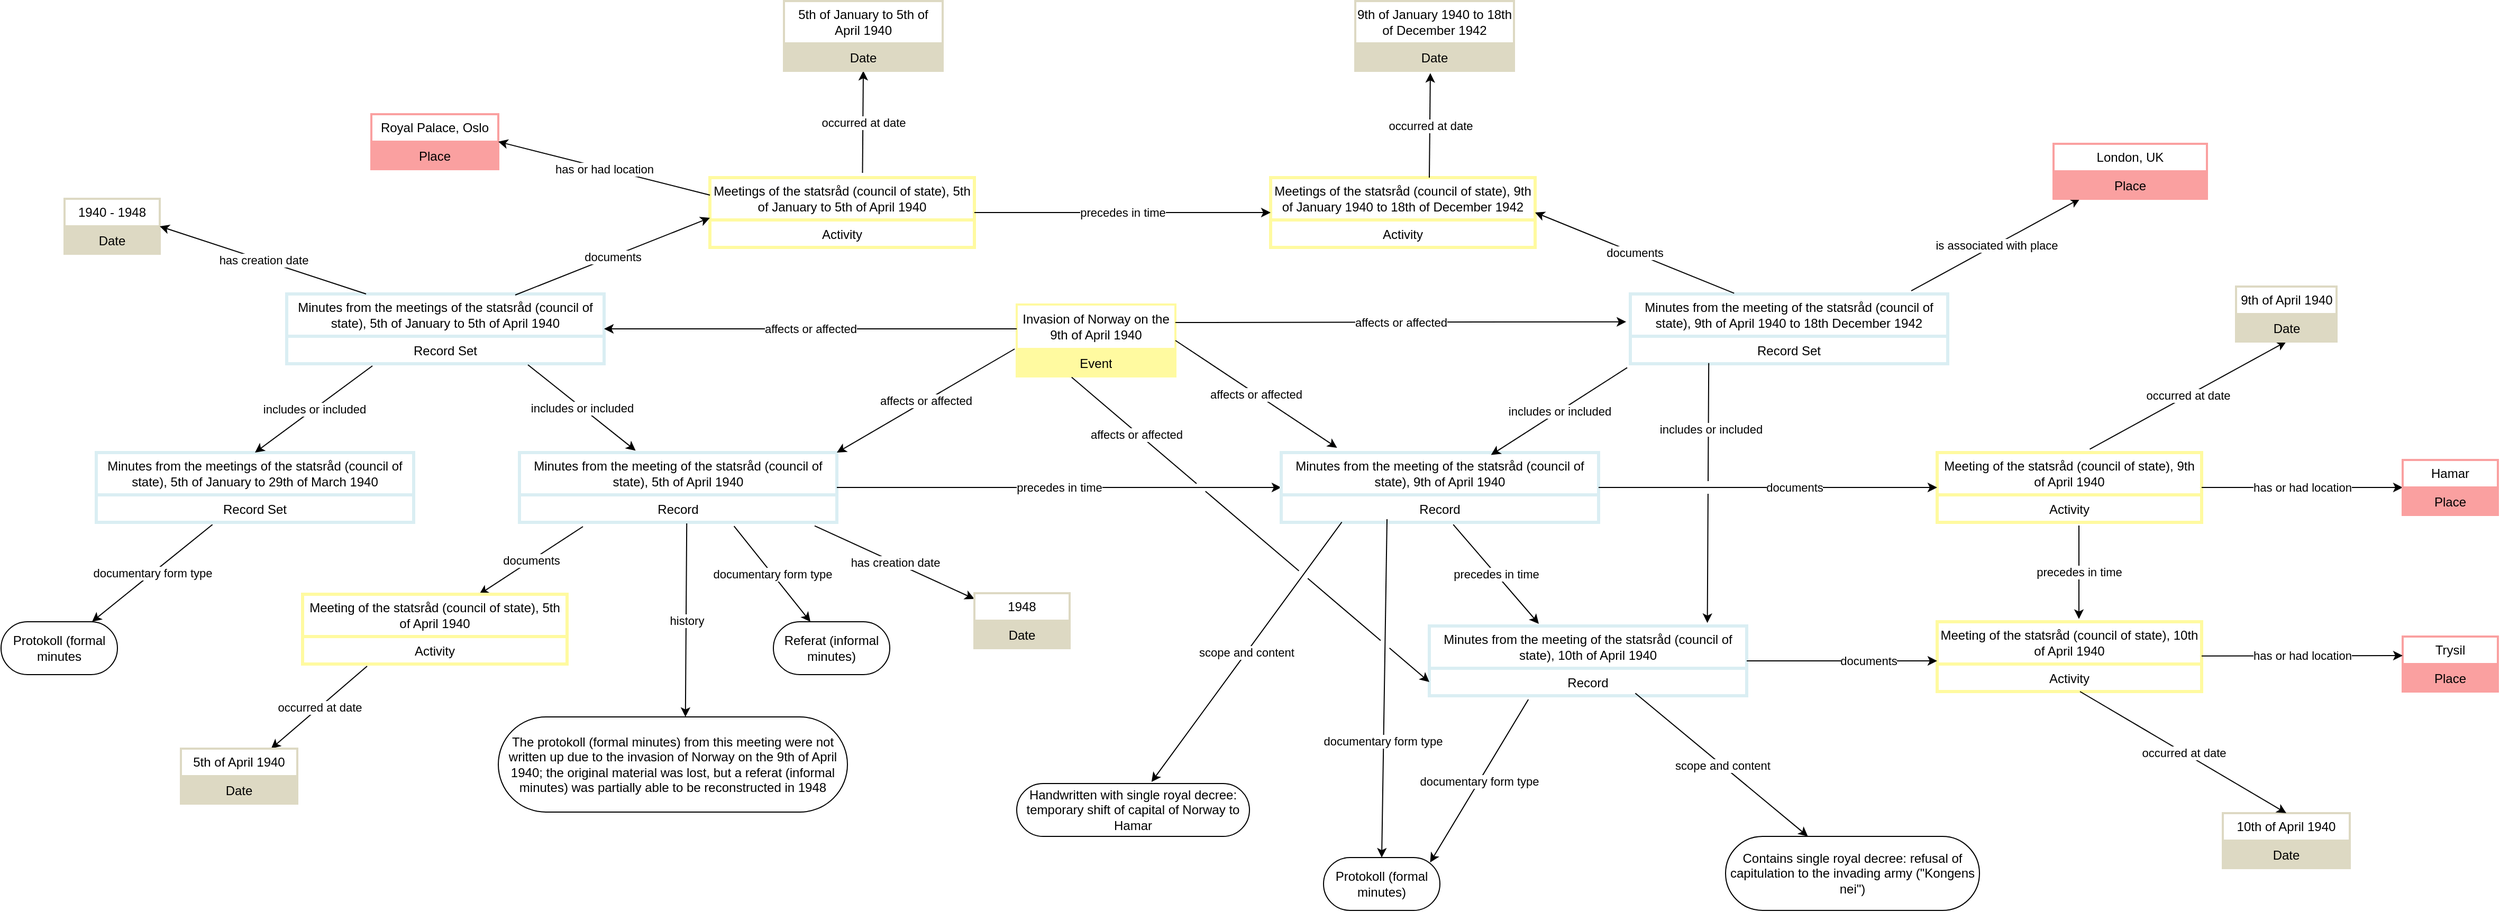 <mxfile version="28.2.1">
  <diagram name="Page-1" id="HgHFVY9R_KAYbedn_kdG">
    <mxGraphModel dx="1450" dy="943" grid="1" gridSize="10" guides="1" tooltips="1" connect="1" arrows="1" fold="1" page="1" pageScale="1" pageWidth="4681" pageHeight="3300" math="0" shadow="0">
      <root>
        <mxCell id="0" />
        <mxCell id="1" parent="0" />
        <mxCell id="ioNMe-Dj2N602QLqS_ev-1" value="Minutes from the meetings of the statsråd (council of state), 5th of January to 5th of April 1940" style="swimlane;fontStyle=0;childLayout=stackLayout;horizontal=1;startSize=40;strokeColor=#DAEEF3;fillColor=none;strokeWidth=3;horizontalStack=0;resizeParent=1;resizeParentMax=0;resizeLast=0;collapsible=1;marginBottom=0;whiteSpace=wrap;html=1;" vertex="1" parent="1">
          <mxGeometry x="360" y="407" width="300" height="66" as="geometry" />
        </mxCell>
        <mxCell id="ioNMe-Dj2N602QLqS_ev-2" value="Record Set" style="text;strokeColor=#DAEEF3;strokeWidth=3;fillColor=none;align=center;verticalAlign=top;spacingLeft=4;spacingRight=4;overflow=hidden;rotatable=0;points=[[0,0.5],[1,0.5]];portConstraint=eastwest;whiteSpace=wrap;html=1;" vertex="1" parent="ioNMe-Dj2N602QLqS_ev-1">
          <mxGeometry y="40" width="300" height="26" as="geometry" />
        </mxCell>
        <mxCell id="ioNMe-Dj2N602QLqS_ev-3" value="Royal Palace, Oslo" style="swimlane;fontStyle=0;childLayout=stackLayout;horizontal=1;startSize=26;strokeColor=#FAA0A0;strokeWidth=2;fillColor=none;horizontalStack=0;resizeParent=1;resizeParentMax=0;resizeLast=0;collapsible=1;marginBottom=0;whiteSpace=wrap;html=1;" vertex="1" parent="1">
          <mxGeometry x="440" y="237" width="120" height="52" as="geometry" />
        </mxCell>
        <mxCell id="ioNMe-Dj2N602QLqS_ev-4" value="Place" style="text;strokeColor=#FAA0A0;strokeWidth=2;fillColor=#FAA0A0;align=center;verticalAlign=top;spacingLeft=4;spacingRight=4;overflow=hidden;rotatable=0;points=[[0,0.5],[1,0.5]];portConstraint=eastwest;whiteSpace=wrap;html=1;" vertex="1" parent="ioNMe-Dj2N602QLqS_ev-3">
          <mxGeometry y="26" width="120" height="26" as="geometry" />
        </mxCell>
        <mxCell id="ioNMe-Dj2N602QLqS_ev-5" value="Meetings of the statsråd (council of state), 5th of January to 5th of April 1940" style="swimlane;fontStyle=0;childLayout=stackLayout;horizontal=1;startSize=40;strokeColor=#FFFAA0;strokeWidth=3;fillColor=none;horizontalStack=0;resizeParent=1;resizeParentMax=0;resizeLast=0;collapsible=1;marginBottom=0;whiteSpace=wrap;html=1;" vertex="1" parent="1">
          <mxGeometry x="760" y="297" width="250" height="66" as="geometry" />
        </mxCell>
        <mxCell id="ioNMe-Dj2N602QLqS_ev-6" value="Activity" style="text;strokeColor=#FFFAA0;strokeWidth=3;fillColor=none;align=center;verticalAlign=top;spacingLeft=4;spacingRight=4;overflow=hidden;rotatable=0;points=[[0,0.5],[1,0.5]];portConstraint=eastwest;whiteSpace=wrap;html=1;" vertex="1" parent="ioNMe-Dj2N602QLqS_ev-5">
          <mxGeometry y="40" width="250" height="26" as="geometry" />
        </mxCell>
        <mxCell id="ioNMe-Dj2N602QLqS_ev-7" value="" style="endArrow=classic;html=1;rounded=0;exitX=0.72;exitY=0.015;exitDx=0;exitDy=0;exitPerimeter=0;entryX=0;entryY=-0.077;entryDx=0;entryDy=0;entryPerimeter=0;" edge="1" parent="1" source="ioNMe-Dj2N602QLqS_ev-1" target="ioNMe-Dj2N602QLqS_ev-6">
          <mxGeometry relative="1" as="geometry">
            <mxPoint x="530" y="357" as="sourcePoint" />
            <mxPoint x="670" y="357" as="targetPoint" />
          </mxGeometry>
        </mxCell>
        <mxCell id="ioNMe-Dj2N602QLqS_ev-8" value="documents" style="edgeLabel;resizable=0;html=1;;align=center;verticalAlign=middle;" connectable="0" vertex="1" parent="ioNMe-Dj2N602QLqS_ev-7">
          <mxGeometry relative="1" as="geometry" />
        </mxCell>
        <mxCell id="ioNMe-Dj2N602QLqS_ev-9" value="" style="endArrow=classic;html=1;rounded=0;entryX=1;entryY=0.5;entryDx=0;entryDy=0;exitX=0;exitY=0.25;exitDx=0;exitDy=0;" edge="1" parent="1" source="ioNMe-Dj2N602QLqS_ev-5" target="ioNMe-Dj2N602QLqS_ev-3">
          <mxGeometry relative="1" as="geometry">
            <mxPoint x="510" y="357" as="sourcePoint" />
            <mxPoint x="690" y="357" as="targetPoint" />
          </mxGeometry>
        </mxCell>
        <mxCell id="ioNMe-Dj2N602QLqS_ev-10" value="has or had location" style="edgeLabel;resizable=0;html=1;;align=center;verticalAlign=middle;" connectable="0" vertex="1" parent="ioNMe-Dj2N602QLqS_ev-9">
          <mxGeometry relative="1" as="geometry" />
        </mxCell>
        <mxCell id="ioNMe-Dj2N602QLqS_ev-11" value="" style="endArrow=classic;html=1;rounded=0;exitX=0.577;exitY=-0.069;exitDx=0;exitDy=0;exitPerimeter=0;entryX=0.5;entryY=1;entryDx=0;entryDy=0;" edge="1" parent="1" source="ioNMe-Dj2N602QLqS_ev-5" target="ioNMe-Dj2N602QLqS_ev-13">
          <mxGeometry relative="1" as="geometry">
            <mxPoint x="880" y="266.01" as="sourcePoint" />
            <mxPoint x="973" y="180" as="targetPoint" />
          </mxGeometry>
        </mxCell>
        <mxCell id="ioNMe-Dj2N602QLqS_ev-12" value="occurred at date" style="edgeLabel;resizable=0;html=1;;align=center;verticalAlign=middle;" connectable="0" vertex="1" parent="ioNMe-Dj2N602QLqS_ev-11">
          <mxGeometry relative="1" as="geometry" />
        </mxCell>
        <mxCell id="ioNMe-Dj2N602QLqS_ev-13" value="5th of January to 5th of April 1940" style="swimlane;fontStyle=0;childLayout=stackLayout;horizontal=1;startSize=40;strokeColor=#DDD9C3;strokeWidth=2;fillColor=none;horizontalStack=0;resizeParent=1;resizeParentMax=0;resizeLast=0;collapsible=1;marginBottom=0;whiteSpace=wrap;html=1;" vertex="1" parent="1">
          <mxGeometry x="830" y="130" width="150" height="66" as="geometry" />
        </mxCell>
        <mxCell id="ioNMe-Dj2N602QLqS_ev-14" value="Date" style="text;strokeColor=#DDD9C3;strokeWidth=2;fillColor=#DDD9C3;align=center;verticalAlign=top;spacingLeft=4;spacingRight=4;overflow=hidden;rotatable=0;points=[[0,0.5],[1,0.5]];portConstraint=eastwest;whiteSpace=wrap;html=1;" vertex="1" parent="ioNMe-Dj2N602QLqS_ev-13">
          <mxGeometry y="40" width="150" height="26" as="geometry" />
        </mxCell>
        <mxCell id="ioNMe-Dj2N602QLqS_ev-15" value="" style="endArrow=classic;html=1;rounded=0;exitX=0.366;exitY=1.082;exitDx=0;exitDy=0;exitPerimeter=0;" edge="1" parent="1" source="ioNMe-Dj2N602QLqS_ev-18" target="ioNMe-Dj2N602QLqS_ev-21">
          <mxGeometry relative="1" as="geometry">
            <mxPoint x="324.1" y="647.002" as="sourcePoint" />
            <mxPoint x="324" y="717" as="targetPoint" />
          </mxGeometry>
        </mxCell>
        <mxCell id="ioNMe-Dj2N602QLqS_ev-16" value="documentary form type" style="edgeLabel;resizable=0;html=1;;align=center;verticalAlign=middle;" connectable="0" vertex="1" parent="ioNMe-Dj2N602QLqS_ev-15">
          <mxGeometry relative="1" as="geometry" />
        </mxCell>
        <mxCell id="ioNMe-Dj2N602QLqS_ev-17" value="Minutes from the meetings of the statsråd (council of state), 5th of January to 29th of March 1940" style="swimlane;fontStyle=0;childLayout=stackLayout;horizontal=1;startSize=40;strokeColor=#DAEEF3;fillColor=none;strokeWidth=3;horizontalStack=0;resizeParent=1;resizeParentMax=0;resizeLast=0;collapsible=1;marginBottom=0;whiteSpace=wrap;html=1;" vertex="1" parent="1">
          <mxGeometry x="180" y="557" width="300" height="66" as="geometry" />
        </mxCell>
        <mxCell id="ioNMe-Dj2N602QLqS_ev-18" value="Record Set" style="text;strokeColor=#DAEEF3;strokeWidth=3;fillColor=none;align=center;verticalAlign=top;spacingLeft=4;spacingRight=4;overflow=hidden;rotatable=0;points=[[0,0.5],[1,0.5]];portConstraint=eastwest;whiteSpace=wrap;html=1;" vertex="1" parent="ioNMe-Dj2N602QLqS_ev-17">
          <mxGeometry y="40" width="300" height="26" as="geometry" />
        </mxCell>
        <mxCell id="ioNMe-Dj2N602QLqS_ev-19" value="" style="endArrow=classic;html=1;rounded=0;entryX=0.5;entryY=0;entryDx=0;entryDy=0;exitX=0.27;exitY=1.077;exitDx=0;exitDy=0;exitPerimeter=0;" edge="1" parent="1" source="ioNMe-Dj2N602QLqS_ev-2" target="ioNMe-Dj2N602QLqS_ev-17">
          <mxGeometry relative="1" as="geometry">
            <mxPoint x="560" y="550" as="sourcePoint" />
            <mxPoint x="744" y="477" as="targetPoint" />
          </mxGeometry>
        </mxCell>
        <mxCell id="ioNMe-Dj2N602QLqS_ev-20" value="includes or included" style="edgeLabel;resizable=0;html=1;;align=center;verticalAlign=middle;" connectable="0" vertex="1" parent="ioNMe-Dj2N602QLqS_ev-19">
          <mxGeometry relative="1" as="geometry" />
        </mxCell>
        <mxCell id="ioNMe-Dj2N602QLqS_ev-21" value="Protokoll (formal minutes" style="html=1;whiteSpace=wrap;rounded=1;arcSize=50;" vertex="1" parent="1">
          <mxGeometry x="90" y="717" width="110" height="50" as="geometry" />
        </mxCell>
        <mxCell id="ioNMe-Dj2N602QLqS_ev-22" value="" style="endArrow=classic;html=1;rounded=0;entryX=0.366;entryY=-0.028;entryDx=0;entryDy=0;exitX=0.76;exitY=1.038;exitDx=0;exitDy=0;exitPerimeter=0;entryPerimeter=0;" edge="1" parent="1" source="ioNMe-Dj2N602QLqS_ev-2" target="ioNMe-Dj2N602QLqS_ev-26">
          <mxGeometry relative="1" as="geometry">
            <mxPoint x="590" y="477" as="sourcePoint" />
            <mxPoint x="705" y="557" as="targetPoint" />
          </mxGeometry>
        </mxCell>
        <mxCell id="ioNMe-Dj2N602QLqS_ev-23" value="includes or included" style="edgeLabel;resizable=0;html=1;;align=center;verticalAlign=middle;" connectable="0" vertex="1" parent="ioNMe-Dj2N602QLqS_ev-22">
          <mxGeometry relative="1" as="geometry" />
        </mxCell>
        <mxCell id="ioNMe-Dj2N602QLqS_ev-26" value="Minutes from the meeting of the statsråd (council of state), 5th of April 1940" style="swimlane;fontStyle=0;childLayout=stackLayout;horizontal=1;startSize=40;strokeColor=#DAEEF3;fillColor=none;strokeWidth=3;horizontalStack=0;resizeParent=1;resizeParentMax=0;resizeLast=0;collapsible=1;marginBottom=0;whiteSpace=wrap;html=1;" vertex="1" parent="1">
          <mxGeometry x="580" y="557" width="300" height="66" as="geometry" />
        </mxCell>
        <mxCell id="ioNMe-Dj2N602QLqS_ev-27" value="Record" style="text;strokeColor=#DAEEF3;strokeWidth=3;fillColor=none;align=center;verticalAlign=top;spacingLeft=4;spacingRight=4;overflow=hidden;rotatable=0;points=[[0,0.5],[1,0.5]];portConstraint=eastwest;whiteSpace=wrap;html=1;" vertex="1" parent="ioNMe-Dj2N602QLqS_ev-26">
          <mxGeometry y="40" width="300" height="26" as="geometry" />
        </mxCell>
        <mxCell id="ioNMe-Dj2N602QLqS_ev-28" value="" style="endArrow=classic;html=1;rounded=0;exitX=0.676;exitY=1.137;exitDx=0;exitDy=0;exitPerimeter=0;" edge="1" parent="1" source="ioNMe-Dj2N602QLqS_ev-27" target="ioNMe-Dj2N602QLqS_ev-30">
          <mxGeometry relative="1" as="geometry">
            <mxPoint x="740" y="623" as="sourcePoint" />
            <mxPoint x="740" y="689" as="targetPoint" />
          </mxGeometry>
        </mxCell>
        <mxCell id="ioNMe-Dj2N602QLqS_ev-29" value="documentary form type" style="edgeLabel;resizable=0;html=1;;align=center;verticalAlign=middle;" connectable="0" vertex="1" parent="ioNMe-Dj2N602QLqS_ev-28">
          <mxGeometry relative="1" as="geometry" />
        </mxCell>
        <mxCell id="ioNMe-Dj2N602QLqS_ev-30" value="Referat (informal minutes)" style="html=1;whiteSpace=wrap;rounded=1;arcSize=50;" vertex="1" parent="1">
          <mxGeometry x="820" y="717" width="110" height="50" as="geometry" />
        </mxCell>
        <mxCell id="ioNMe-Dj2N602QLqS_ev-31" value="Invasion of Norway on the 9th of April 1940" style="swimlane;fontStyle=0;childLayout=stackLayout;horizontal=1;startSize=42;strokeColor=#FFFAA0;strokeWidth=2;fillColor=none;horizontalStack=0;resizeParent=1;resizeParentMax=0;resizeLast=0;collapsible=1;marginBottom=0;whiteSpace=wrap;html=1;" vertex="1" parent="1">
          <mxGeometry x="1050" y="417" width="150" height="68" as="geometry" />
        </mxCell>
        <mxCell id="ioNMe-Dj2N602QLqS_ev-32" value="Event" style="text;strokeColor=#FFFAA0;strokeWidth=2;fillColor=#FFFAA0;align=center;verticalAlign=top;spacingLeft=4;spacingRight=4;overflow=hidden;rotatable=0;points=[[0,0.5],[1,0.5]];portConstraint=eastwest;whiteSpace=wrap;html=1;" vertex="1" parent="ioNMe-Dj2N602QLqS_ev-31">
          <mxGeometry y="42" width="150" height="26" as="geometry" />
        </mxCell>
        <mxCell id="ioNMe-Dj2N602QLqS_ev-33" value="" style="endArrow=classic;html=1;rounded=0;entryX=1;entryY=0;entryDx=0;entryDy=0;exitX=-0.013;exitY=0;exitDx=0;exitDy=0;exitPerimeter=0;" edge="1" parent="1" source="ioNMe-Dj2N602QLqS_ev-32" target="ioNMe-Dj2N602QLqS_ev-26">
          <mxGeometry relative="1" as="geometry">
            <mxPoint x="810" y="457" as="sourcePoint" />
            <mxPoint x="936" y="544" as="targetPoint" />
          </mxGeometry>
        </mxCell>
        <mxCell id="ioNMe-Dj2N602QLqS_ev-34" value="affects or affected" style="edgeLabel;resizable=0;html=1;;align=center;verticalAlign=middle;" connectable="0" vertex="1" parent="ioNMe-Dj2N602QLqS_ev-33">
          <mxGeometry relative="1" as="geometry" />
        </mxCell>
        <mxCell id="ioNMe-Dj2N602QLqS_ev-35" value="" style="endArrow=classic;html=1;rounded=0;entryX=1;entryY=0.5;entryDx=0;entryDy=0;exitX=0;exitY=0.338;exitDx=0;exitDy=0;exitPerimeter=0;" edge="1" parent="1" source="ioNMe-Dj2N602QLqS_ev-31" target="ioNMe-Dj2N602QLqS_ev-1">
          <mxGeometry relative="1" as="geometry">
            <mxPoint x="1058" y="457" as="sourcePoint" />
            <mxPoint x="860" y="515" as="targetPoint" />
          </mxGeometry>
        </mxCell>
        <mxCell id="ioNMe-Dj2N602QLqS_ev-36" value="affects or affected" style="edgeLabel;resizable=0;html=1;;align=center;verticalAlign=middle;" connectable="0" vertex="1" parent="ioNMe-Dj2N602QLqS_ev-35">
          <mxGeometry relative="1" as="geometry" />
        </mxCell>
        <mxCell id="ioNMe-Dj2N602QLqS_ev-37" value="1940 - 1948" style="swimlane;fontStyle=0;childLayout=stackLayout;horizontal=1;startSize=26;strokeColor=#DDD9C3;strokeWidth=2;fillColor=none;horizontalStack=0;resizeParent=1;resizeParentMax=0;resizeLast=0;collapsible=1;marginBottom=0;whiteSpace=wrap;html=1;" vertex="1" parent="1">
          <mxGeometry x="150" y="317" width="90" height="52" as="geometry" />
        </mxCell>
        <mxCell id="ioNMe-Dj2N602QLqS_ev-38" value="Date" style="text;strokeColor=#DDD9C3;strokeWidth=2;fillColor=#DDD9C3;align=center;verticalAlign=top;spacingLeft=4;spacingRight=4;overflow=hidden;rotatable=0;points=[[0,0.5],[1,0.5]];portConstraint=eastwest;whiteSpace=wrap;html=1;" vertex="1" parent="ioNMe-Dj2N602QLqS_ev-37">
          <mxGeometry y="26" width="90" height="26" as="geometry" />
        </mxCell>
        <mxCell id="ioNMe-Dj2N602QLqS_ev-39" value="" style="endArrow=classic;html=1;rounded=0;entryX=1;entryY=0.5;entryDx=0;entryDy=0;exitX=0.25;exitY=0;exitDx=0;exitDy=0;" edge="1" parent="1" source="ioNMe-Dj2N602QLqS_ev-1" target="ioNMe-Dj2N602QLqS_ev-37">
          <mxGeometry relative="1" as="geometry">
            <mxPoint x="440" y="325" as="sourcePoint" />
            <mxPoint x="329" y="407" as="targetPoint" />
          </mxGeometry>
        </mxCell>
        <mxCell id="ioNMe-Dj2N602QLqS_ev-40" value="has creation date" style="edgeLabel;resizable=0;html=1;;align=center;verticalAlign=middle;" connectable="0" vertex="1" parent="ioNMe-Dj2N602QLqS_ev-39">
          <mxGeometry relative="1" as="geometry" />
        </mxCell>
        <mxCell id="ioNMe-Dj2N602QLqS_ev-41" value="" style="endArrow=classic;html=1;rounded=0;exitX=0.93;exitY=1.127;exitDx=0;exitDy=0;exitPerimeter=0;" edge="1" parent="1" source="ioNMe-Dj2N602QLqS_ev-27" target="ioNMe-Dj2N602QLqS_ev-43">
          <mxGeometry relative="1" as="geometry">
            <mxPoint x="1025" y="791" as="sourcePoint" />
            <mxPoint x="990" y="697" as="targetPoint" />
          </mxGeometry>
        </mxCell>
        <mxCell id="ioNMe-Dj2N602QLqS_ev-42" value="has creation date" style="edgeLabel;resizable=0;html=1;;align=center;verticalAlign=middle;" connectable="0" vertex="1" parent="ioNMe-Dj2N602QLqS_ev-41">
          <mxGeometry relative="1" as="geometry" />
        </mxCell>
        <mxCell id="ioNMe-Dj2N602QLqS_ev-43" value="1948" style="swimlane;fontStyle=0;childLayout=stackLayout;horizontal=1;startSize=26;strokeColor=#DDD9C3;strokeWidth=2;fillColor=none;horizontalStack=0;resizeParent=1;resizeParentMax=0;resizeLast=0;collapsible=1;marginBottom=0;whiteSpace=wrap;html=1;" vertex="1" parent="1">
          <mxGeometry x="1010" y="690" width="90" height="52" as="geometry" />
        </mxCell>
        <mxCell id="ioNMe-Dj2N602QLqS_ev-44" value="Date" style="text;strokeColor=#DDD9C3;strokeWidth=2;fillColor=#DDD9C3;align=center;verticalAlign=top;spacingLeft=4;spacingRight=4;overflow=hidden;rotatable=0;points=[[0,0.5],[1,0.5]];portConstraint=eastwest;whiteSpace=wrap;html=1;" vertex="1" parent="ioNMe-Dj2N602QLqS_ev-43">
          <mxGeometry y="26" width="90" height="26" as="geometry" />
        </mxCell>
        <mxCell id="ioNMe-Dj2N602QLqS_ev-45" value="" style="endArrow=classic;html=1;rounded=0;exitX=0.527;exitY=1.038;exitDx=0;exitDy=0;exitPerimeter=0;entryX=0.536;entryY=0;entryDx=0;entryDy=0;entryPerimeter=0;" edge="1" parent="1" source="ioNMe-Dj2N602QLqS_ev-27" target="ioNMe-Dj2N602QLqS_ev-47">
          <mxGeometry relative="1" as="geometry">
            <mxPoint x="600" y="657" as="sourcePoint" />
            <mxPoint x="737" y="787" as="targetPoint" />
          </mxGeometry>
        </mxCell>
        <mxCell id="ioNMe-Dj2N602QLqS_ev-46" value="history" style="edgeLabel;resizable=0;html=1;;align=center;verticalAlign=middle;" connectable="0" vertex="1" parent="ioNMe-Dj2N602QLqS_ev-45">
          <mxGeometry relative="1" as="geometry" />
        </mxCell>
        <mxCell id="ioNMe-Dj2N602QLqS_ev-47" value="The protokoll (formal minutes) from this meeting were not written up due to the invasion of Norway on the 9th of April 1940; the original material was lost, but a referat (informal minutes) was partially able to be reconstructed in 1948" style="html=1;whiteSpace=wrap;rounded=1;arcSize=50;" vertex="1" parent="1">
          <mxGeometry x="560" y="807" width="330" height="90" as="geometry" />
        </mxCell>
        <mxCell id="ioNMe-Dj2N602QLqS_ev-48" value="" style="endArrow=classic;html=1;rounded=0;exitX=0.2;exitY=1.154;exitDx=0;exitDy=0;exitPerimeter=0;entryX=0.668;entryY=0;entryDx=0;entryDy=0;entryPerimeter=0;" edge="1" parent="1" source="ioNMe-Dj2N602QLqS_ev-27" target="ioNMe-Dj2N602QLqS_ev-50">
          <mxGeometry relative="1" as="geometry">
            <mxPoint x="418" y="780" as="sourcePoint" />
            <mxPoint x="540" y="717" as="targetPoint" />
          </mxGeometry>
        </mxCell>
        <mxCell id="ioNMe-Dj2N602QLqS_ev-49" value="documents" style="edgeLabel;resizable=0;html=1;;align=center;verticalAlign=middle;" connectable="0" vertex="1" parent="ioNMe-Dj2N602QLqS_ev-48">
          <mxGeometry relative="1" as="geometry" />
        </mxCell>
        <mxCell id="ioNMe-Dj2N602QLqS_ev-50" value="Meeting of the statsråd (council of state), 5th of April 1940" style="swimlane;fontStyle=0;childLayout=stackLayout;horizontal=1;startSize=40;strokeColor=#FFFAA0;strokeWidth=3;fillColor=none;horizontalStack=0;resizeParent=1;resizeParentMax=0;resizeLast=0;collapsible=1;marginBottom=0;whiteSpace=wrap;html=1;" vertex="1" parent="1">
          <mxGeometry x="375" y="691" width="250" height="66" as="geometry" />
        </mxCell>
        <mxCell id="ioNMe-Dj2N602QLqS_ev-51" value="Activity" style="text;strokeColor=#FFFAA0;strokeWidth=3;fillColor=none;align=center;verticalAlign=top;spacingLeft=4;spacingRight=4;overflow=hidden;rotatable=0;points=[[0,0.5],[1,0.5]];portConstraint=eastwest;whiteSpace=wrap;html=1;" vertex="1" parent="ioNMe-Dj2N602QLqS_ev-50">
          <mxGeometry y="40" width="250" height="26" as="geometry" />
        </mxCell>
        <mxCell id="ioNMe-Dj2N602QLqS_ev-52" value="" style="endArrow=classic;html=1;rounded=0;exitX=0.244;exitY=1.077;exitDx=0;exitDy=0;exitPerimeter=0;" edge="1" parent="1" source="ioNMe-Dj2N602QLqS_ev-51" target="ioNMe-Dj2N602QLqS_ev-54">
          <mxGeometry relative="1" as="geometry">
            <mxPoint x="230" y="877" as="sourcePoint" />
            <mxPoint x="350" y="847" as="targetPoint" />
          </mxGeometry>
        </mxCell>
        <mxCell id="ioNMe-Dj2N602QLqS_ev-53" value="occurred at date" style="edgeLabel;resizable=0;html=1;;align=center;verticalAlign=middle;" connectable="0" vertex="1" parent="ioNMe-Dj2N602QLqS_ev-52">
          <mxGeometry relative="1" as="geometry" />
        </mxCell>
        <mxCell id="ioNMe-Dj2N602QLqS_ev-54" value="5th of April 1940" style="swimlane;fontStyle=0;childLayout=stackLayout;horizontal=1;startSize=26;strokeColor=#DDD9C3;strokeWidth=2;fillColor=none;horizontalStack=0;resizeParent=1;resizeParentMax=0;resizeLast=0;collapsible=1;marginBottom=0;whiteSpace=wrap;html=1;" vertex="1" parent="1">
          <mxGeometry x="260" y="837" width="110" height="52" as="geometry" />
        </mxCell>
        <mxCell id="ioNMe-Dj2N602QLqS_ev-55" value="Date" style="text;strokeColor=#DDD9C3;strokeWidth=2;fillColor=#DDD9C3;align=center;verticalAlign=top;spacingLeft=4;spacingRight=4;overflow=hidden;rotatable=0;points=[[0,0.5],[1,0.5]];portConstraint=eastwest;whiteSpace=wrap;html=1;" vertex="1" parent="ioNMe-Dj2N602QLqS_ev-54">
          <mxGeometry y="26" width="110" height="26" as="geometry" />
        </mxCell>
        <mxCell id="ioNMe-Dj2N602QLqS_ev-56" value="Meetings of the statsråd (council of state), 9th of January 1940 to 18th of December 1942" style="swimlane;fontStyle=0;childLayout=stackLayout;horizontal=1;startSize=40;strokeColor=#FFFAA0;strokeWidth=3;fillColor=none;horizontalStack=0;resizeParent=1;resizeParentMax=0;resizeLast=0;collapsible=1;marginBottom=0;whiteSpace=wrap;html=1;" vertex="1" parent="1">
          <mxGeometry x="1290" y="297" width="250" height="66" as="geometry" />
        </mxCell>
        <mxCell id="ioNMe-Dj2N602QLqS_ev-57" value="Activity" style="text;strokeColor=#FFFAA0;strokeWidth=3;fillColor=none;align=center;verticalAlign=top;spacingLeft=4;spacingRight=4;overflow=hidden;rotatable=0;points=[[0,0.5],[1,0.5]];portConstraint=eastwest;whiteSpace=wrap;html=1;" vertex="1" parent="ioNMe-Dj2N602QLqS_ev-56">
          <mxGeometry y="40" width="250" height="26" as="geometry" />
        </mxCell>
        <mxCell id="ioNMe-Dj2N602QLqS_ev-58" value="Minutes from the meeting of the statsråd (council of state), 9th of April 1940 to 18th December 1942" style="swimlane;fontStyle=0;childLayout=stackLayout;horizontal=1;startSize=40;strokeColor=#DAEEF3;fillColor=none;strokeWidth=3;horizontalStack=0;resizeParent=1;resizeParentMax=0;resizeLast=0;collapsible=1;marginBottom=0;whiteSpace=wrap;html=1;" vertex="1" parent="1">
          <mxGeometry x="1630" y="407" width="300" height="66" as="geometry" />
        </mxCell>
        <mxCell id="ioNMe-Dj2N602QLqS_ev-59" value="Record Set" style="text;strokeColor=#DAEEF3;strokeWidth=3;fillColor=none;align=center;verticalAlign=top;spacingLeft=4;spacingRight=4;overflow=hidden;rotatable=0;points=[[0,0.5],[1,0.5]];portConstraint=eastwest;whiteSpace=wrap;html=1;" vertex="1" parent="ioNMe-Dj2N602QLqS_ev-58">
          <mxGeometry y="40" width="300" height="26" as="geometry" />
        </mxCell>
        <mxCell id="ioNMe-Dj2N602QLqS_ev-60" value="" style="endArrow=classic;html=1;rounded=0;exitX=0.542;exitY=1.081;exitDx=0;exitDy=0;entryX=0.345;entryY=-0.031;entryDx=0;entryDy=0;exitPerimeter=0;entryPerimeter=0;" edge="1" parent="1" source="ioNMe-Dj2N602QLqS_ev-75" target="ioNMe-Dj2N602QLqS_ev-70">
          <mxGeometry relative="1" as="geometry">
            <mxPoint x="1340" y="627" as="sourcePoint" />
            <mxPoint x="1380" y="580" as="targetPoint" />
          </mxGeometry>
        </mxCell>
        <mxCell id="ioNMe-Dj2N602QLqS_ev-61" value="precedes in time" style="edgeLabel;resizable=0;html=1;;align=center;verticalAlign=middle;" connectable="0" vertex="1" parent="ioNMe-Dj2N602QLqS_ev-60">
          <mxGeometry relative="1" as="geometry" />
        </mxCell>
        <mxCell id="ioNMe-Dj2N602QLqS_ev-62" value="" style="endArrow=classic;html=1;rounded=0;entryX=1;entryY=0.5;entryDx=0;entryDy=0;exitX=0.327;exitY=-0.01;exitDx=0;exitDy=0;exitPerimeter=0;" edge="1" parent="1" source="ioNMe-Dj2N602QLqS_ev-58" target="ioNMe-Dj2N602QLqS_ev-56">
          <mxGeometry relative="1" as="geometry">
            <mxPoint x="1755.9" y="400.54" as="sourcePoint" />
            <mxPoint x="1570" y="356.996" as="targetPoint" />
          </mxGeometry>
        </mxCell>
        <mxCell id="ioNMe-Dj2N602QLqS_ev-63" value="documents" style="edgeLabel;resizable=0;html=1;;align=center;verticalAlign=middle;" connectable="0" vertex="1" parent="ioNMe-Dj2N602QLqS_ev-62">
          <mxGeometry relative="1" as="geometry" />
        </mxCell>
        <mxCell id="ioNMe-Dj2N602QLqS_ev-64" value="" style="endArrow=classic;html=1;rounded=0;entryX=0;entryY=0.5;entryDx=0;entryDy=0;exitX=1;exitY=0.5;exitDx=0;exitDy=0;" edge="1" parent="1" source="ioNMe-Dj2N602QLqS_ev-5" target="ioNMe-Dj2N602QLqS_ev-56">
          <mxGeometry relative="1" as="geometry">
            <mxPoint x="1050" y="329.41" as="sourcePoint" />
            <mxPoint x="1510" y="329.41" as="targetPoint" />
          </mxGeometry>
        </mxCell>
        <mxCell id="ioNMe-Dj2N602QLqS_ev-65" value="precedes in time" style="edgeLabel;resizable=0;html=1;;align=center;verticalAlign=middle;" connectable="0" vertex="1" parent="ioNMe-Dj2N602QLqS_ev-64">
          <mxGeometry relative="1" as="geometry" />
        </mxCell>
        <mxCell id="ioNMe-Dj2N602QLqS_ev-68" value="" style="endArrow=classic;html=1;rounded=0;exitX=1;exitY=0.25;exitDx=0;exitDy=0;entryX=-0.013;entryY=0.399;entryDx=0;entryDy=0;entryPerimeter=0;" edge="1" parent="1" source="ioNMe-Dj2N602QLqS_ev-31" target="ioNMe-Dj2N602QLqS_ev-58">
          <mxGeometry relative="1" as="geometry">
            <mxPoint x="1210" y="444" as="sourcePoint" />
            <mxPoint x="1450" y="427" as="targetPoint" />
          </mxGeometry>
        </mxCell>
        <mxCell id="ioNMe-Dj2N602QLqS_ev-69" value="affects or affected" style="edgeLabel;resizable=0;html=1;;align=center;verticalAlign=middle;" connectable="0" vertex="1" parent="ioNMe-Dj2N602QLqS_ev-68">
          <mxGeometry relative="1" as="geometry" />
        </mxCell>
        <mxCell id="ioNMe-Dj2N602QLqS_ev-70" value="Minutes from the meeting of the statsråd (council of state), 10th of April 1940" style="swimlane;fontStyle=0;childLayout=stackLayout;horizontal=1;startSize=40;strokeColor=#DAEEF3;fillColor=none;strokeWidth=3;horizontalStack=0;resizeParent=1;resizeParentMax=0;resizeLast=0;collapsible=1;marginBottom=0;whiteSpace=wrap;html=1;" vertex="1" parent="1">
          <mxGeometry x="1440" y="721" width="300" height="66" as="geometry" />
        </mxCell>
        <mxCell id="ioNMe-Dj2N602QLqS_ev-71" value="Record" style="text;strokeColor=#DAEEF3;strokeWidth=3;fillColor=none;align=center;verticalAlign=top;spacingLeft=4;spacingRight=4;overflow=hidden;rotatable=0;points=[[0,0.5],[1,0.5]];portConstraint=eastwest;whiteSpace=wrap;html=1;" vertex="1" parent="ioNMe-Dj2N602QLqS_ev-70">
          <mxGeometry y="40" width="300" height="26" as="geometry" />
        </mxCell>
        <mxCell id="ioNMe-Dj2N602QLqS_ev-72" value="" style="endArrow=classic;html=1;rounded=0;exitX=1;exitY=0.5;exitDx=0;exitDy=0;" edge="1" parent="1" source="ioNMe-Dj2N602QLqS_ev-26">
          <mxGeometry relative="1" as="geometry">
            <mxPoint x="1060" y="530" as="sourcePoint" />
            <mxPoint x="1300" y="590" as="targetPoint" />
          </mxGeometry>
        </mxCell>
        <mxCell id="ioNMe-Dj2N602QLqS_ev-73" value="precedes in time" style="edgeLabel;resizable=0;html=1;;align=center;verticalAlign=middle;" connectable="0" vertex="1" parent="ioNMe-Dj2N602QLqS_ev-72">
          <mxGeometry relative="1" as="geometry" />
        </mxCell>
        <mxCell id="ioNMe-Dj2N602QLqS_ev-74" value="Minutes from the meeting of the statsråd (council of state), 9th of April 1940" style="swimlane;fontStyle=0;childLayout=stackLayout;horizontal=1;startSize=40;strokeColor=#DAEEF3;fillColor=none;strokeWidth=3;horizontalStack=0;resizeParent=1;resizeParentMax=0;resizeLast=0;collapsible=1;marginBottom=0;whiteSpace=wrap;html=1;" vertex="1" parent="1">
          <mxGeometry x="1300" y="557" width="300" height="66" as="geometry" />
        </mxCell>
        <mxCell id="ioNMe-Dj2N602QLqS_ev-75" value="Record" style="text;strokeColor=#DAEEF3;strokeWidth=3;fillColor=none;align=center;verticalAlign=top;spacingLeft=4;spacingRight=4;overflow=hidden;rotatable=0;points=[[0,0.5],[1,0.5]];portConstraint=eastwest;whiteSpace=wrap;html=1;" vertex="1" parent="ioNMe-Dj2N602QLqS_ev-74">
          <mxGeometry y="40" width="300" height="26" as="geometry" />
        </mxCell>
        <mxCell id="ioNMe-Dj2N602QLqS_ev-76" value="Meeting of the statsråd (council of state), 9th of April 1940" style="swimlane;fontStyle=0;childLayout=stackLayout;horizontal=1;startSize=40;strokeColor=#FFFAA0;strokeWidth=3;fillColor=none;horizontalStack=0;resizeParent=1;resizeParentMax=0;resizeLast=0;collapsible=1;marginBottom=0;whiteSpace=wrap;html=1;" vertex="1" parent="1">
          <mxGeometry x="1920" y="557" width="250" height="66" as="geometry" />
        </mxCell>
        <mxCell id="ioNMe-Dj2N602QLqS_ev-77" value="Activity" style="text;strokeColor=#FFFAA0;strokeWidth=3;fillColor=none;align=center;verticalAlign=top;spacingLeft=4;spacingRight=4;overflow=hidden;rotatable=0;points=[[0,0.5],[1,0.5]];portConstraint=eastwest;whiteSpace=wrap;html=1;" vertex="1" parent="ioNMe-Dj2N602QLqS_ev-76">
          <mxGeometry y="40" width="250" height="26" as="geometry" />
        </mxCell>
        <mxCell id="ioNMe-Dj2N602QLqS_ev-78" value="" style="endArrow=classic;html=1;rounded=0;entryX=0;entryY=0.5;entryDx=0;entryDy=0;exitX=1;exitY=0.5;exitDx=0;exitDy=0;" edge="1" parent="1" source="ioNMe-Dj2N602QLqS_ev-74" target="ioNMe-Dj2N602QLqS_ev-76">
          <mxGeometry relative="1" as="geometry">
            <mxPoint x="1625" y="623" as="sourcePoint" />
            <mxPoint x="1410" y="546" as="targetPoint" />
          </mxGeometry>
        </mxCell>
        <mxCell id="ioNMe-Dj2N602QLqS_ev-79" value="documents" style="edgeLabel;resizable=0;html=1;;align=center;verticalAlign=middle;" connectable="0" vertex="1" parent="ioNMe-Dj2N602QLqS_ev-78">
          <mxGeometry relative="1" as="geometry">
            <mxPoint x="25" as="offset" />
          </mxGeometry>
        </mxCell>
        <mxCell id="ioNMe-Dj2N602QLqS_ev-80" value="" style="endArrow=classic;html=1;rounded=0;exitX=1;exitY=0.5;exitDx=0;exitDy=0;" edge="1" parent="1" source="ioNMe-Dj2N602QLqS_ev-76" target="ioNMe-Dj2N602QLqS_ev-82">
          <mxGeometry relative="1" as="geometry">
            <mxPoint x="2470" y="615.5" as="sourcePoint" />
            <mxPoint x="2290" y="573" as="targetPoint" />
          </mxGeometry>
        </mxCell>
        <mxCell id="ioNMe-Dj2N602QLqS_ev-81" value="has or had location" style="edgeLabel;resizable=0;html=1;;align=center;verticalAlign=middle;" connectable="0" vertex="1" parent="ioNMe-Dj2N602QLqS_ev-80">
          <mxGeometry relative="1" as="geometry" />
        </mxCell>
        <mxCell id="ioNMe-Dj2N602QLqS_ev-82" value="Hamar" style="swimlane;fontStyle=0;childLayout=stackLayout;horizontal=1;startSize=26;strokeColor=#FAA0A0;strokeWidth=2;fillColor=none;horizontalStack=0;resizeParent=1;resizeParentMax=0;resizeLast=0;collapsible=1;marginBottom=0;whiteSpace=wrap;html=1;" vertex="1" parent="1">
          <mxGeometry x="2360" y="564.0" width="90" height="52" as="geometry" />
        </mxCell>
        <mxCell id="ioNMe-Dj2N602QLqS_ev-83" value="Place" style="text;strokeColor=#FAA0A0;strokeWidth=2;fillColor=#FAA0A0;align=center;verticalAlign=top;spacingLeft=4;spacingRight=4;overflow=hidden;rotatable=0;points=[[0,0.5],[1,0.5]];portConstraint=eastwest;whiteSpace=wrap;html=1;" vertex="1" parent="ioNMe-Dj2N602QLqS_ev-82">
          <mxGeometry y="26" width="90" height="26" as="geometry" />
        </mxCell>
        <mxCell id="ioNMe-Dj2N602QLqS_ev-84" value="" style="endArrow=classic;html=1;rounded=0;entryX=0.661;entryY=0.034;entryDx=0;entryDy=0;exitX=-0.01;exitY=1.143;exitDx=0;exitDy=0;exitPerimeter=0;entryPerimeter=0;" edge="1" parent="1" source="ioNMe-Dj2N602QLqS_ev-59" target="ioNMe-Dj2N602QLqS_ev-74">
          <mxGeometry relative="1" as="geometry">
            <mxPoint x="1520" y="466" as="sourcePoint" />
            <mxPoint x="1622" y="547" as="targetPoint" />
          </mxGeometry>
        </mxCell>
        <mxCell id="ioNMe-Dj2N602QLqS_ev-85" value="includes or included" style="edgeLabel;resizable=0;html=1;;align=center;verticalAlign=middle;" connectable="0" vertex="1" parent="ioNMe-Dj2N602QLqS_ev-84">
          <mxGeometry relative="1" as="geometry" />
        </mxCell>
        <mxCell id="ioNMe-Dj2N602QLqS_ev-86" value="" style="endArrow=classic;html=1;rounded=0;exitX=0.247;exitY=0.978;exitDx=0;exitDy=0;exitPerimeter=0;jumpStyle=gap;jumpSize=12;entryX=0.876;entryY=-0.043;entryDx=0;entryDy=0;entryPerimeter=0;" edge="1" parent="1" source="ioNMe-Dj2N602QLqS_ev-59" target="ioNMe-Dj2N602QLqS_ev-70">
          <mxGeometry relative="1" as="geometry">
            <mxPoint x="1654" y="488" as="sourcePoint" />
            <mxPoint x="1680" y="700" as="targetPoint" />
          </mxGeometry>
        </mxCell>
        <mxCell id="ioNMe-Dj2N602QLqS_ev-87" value="includes or included" style="edgeLabel;resizable=0;html=1;;align=center;verticalAlign=middle;" connectable="0" vertex="1" parent="ioNMe-Dj2N602QLqS_ev-86">
          <mxGeometry relative="1" as="geometry">
            <mxPoint x="2" y="-61" as="offset" />
          </mxGeometry>
        </mxCell>
        <mxCell id="ioNMe-Dj2N602QLqS_ev-88" value="Meeting of the statsråd (council of state), 10th of April 1940" style="swimlane;fontStyle=0;childLayout=stackLayout;horizontal=1;startSize=40;strokeColor=#FFFAA0;strokeWidth=3;fillColor=none;horizontalStack=0;resizeParent=1;resizeParentMax=0;resizeLast=0;collapsible=1;marginBottom=0;whiteSpace=wrap;html=1;" vertex="1" parent="1">
          <mxGeometry x="1920" y="717" width="250" height="66" as="geometry" />
        </mxCell>
        <mxCell id="ioNMe-Dj2N602QLqS_ev-89" value="Activity" style="text;strokeColor=#FFFAA0;strokeWidth=3;fillColor=none;align=center;verticalAlign=top;spacingLeft=4;spacingRight=4;overflow=hidden;rotatable=0;points=[[0,0.5],[1,0.5]];portConstraint=eastwest;whiteSpace=wrap;html=1;" vertex="1" parent="ioNMe-Dj2N602QLqS_ev-88">
          <mxGeometry y="40" width="250" height="26" as="geometry" />
        </mxCell>
        <mxCell id="ioNMe-Dj2N602QLqS_ev-90" value="" style="endArrow=classic;html=1;rounded=0;exitX=0.191;exitY=0.991;exitDx=0;exitDy=0;exitPerimeter=0;entryX=0.579;entryY=-0.029;entryDx=0;entryDy=0;entryPerimeter=0;" edge="1" parent="1" source="ioNMe-Dj2N602QLqS_ev-75" target="ioNMe-Dj2N602QLqS_ev-92">
          <mxGeometry relative="1" as="geometry">
            <mxPoint x="1241.25" y="725" as="sourcePoint" />
            <mxPoint x="1270" y="690" as="targetPoint" />
          </mxGeometry>
        </mxCell>
        <mxCell id="ioNMe-Dj2N602QLqS_ev-91" value="scope and content" style="edgeLabel;resizable=0;html=1;;align=center;verticalAlign=middle;" connectable="0" vertex="1" parent="ioNMe-Dj2N602QLqS_ev-90">
          <mxGeometry relative="1" as="geometry" />
        </mxCell>
        <mxCell id="ioNMe-Dj2N602QLqS_ev-92" value="Handwritten with single royal decree: temporary shift of capital of Norway to Hamar" style="html=1;whiteSpace=wrap;rounded=1;arcSize=50;" vertex="1" parent="1">
          <mxGeometry x="1050" y="870" width="220" height="50" as="geometry" />
        </mxCell>
        <mxCell id="ioNMe-Dj2N602QLqS_ev-93" value="Trysil" style="swimlane;fontStyle=0;childLayout=stackLayout;horizontal=1;startSize=26;strokeColor=#FAA0A0;strokeWidth=2;fillColor=none;horizontalStack=0;resizeParent=1;resizeParentMax=0;resizeLast=0;collapsible=1;marginBottom=0;whiteSpace=wrap;html=1;" vertex="1" parent="1">
          <mxGeometry x="2360" y="731.0" width="90" height="52" as="geometry" />
        </mxCell>
        <mxCell id="ioNMe-Dj2N602QLqS_ev-94" value="Place" style="text;strokeColor=#FAA0A0;strokeWidth=2;fillColor=#FAA0A0;align=center;verticalAlign=top;spacingLeft=4;spacingRight=4;overflow=hidden;rotatable=0;points=[[0,0.5],[1,0.5]];portConstraint=eastwest;whiteSpace=wrap;html=1;" vertex="1" parent="ioNMe-Dj2N602QLqS_ev-93">
          <mxGeometry y="26" width="90" height="26" as="geometry" />
        </mxCell>
        <mxCell id="ioNMe-Dj2N602QLqS_ev-95" value="" style="endArrow=classic;html=1;rounded=0;exitX=1;exitY=0.5;exitDx=0;exitDy=0;" edge="1" parent="1">
          <mxGeometry relative="1" as="geometry">
            <mxPoint x="2170" y="749.41" as="sourcePoint" />
            <mxPoint x="2360" y="749" as="targetPoint" />
          </mxGeometry>
        </mxCell>
        <mxCell id="ioNMe-Dj2N602QLqS_ev-96" value="has or had location" style="edgeLabel;resizable=0;html=1;;align=center;verticalAlign=middle;" connectable="0" vertex="1" parent="ioNMe-Dj2N602QLqS_ev-95">
          <mxGeometry relative="1" as="geometry" />
        </mxCell>
        <mxCell id="ioNMe-Dj2N602QLqS_ev-97" value="" style="endArrow=classic;html=1;rounded=0;exitX=0.536;exitY=1.115;exitDx=0;exitDy=0;entryX=0.536;entryY=-0.04;entryDx=0;entryDy=0;exitPerimeter=0;entryPerimeter=0;" edge="1" parent="1" source="ioNMe-Dj2N602QLqS_ev-77" target="ioNMe-Dj2N602QLqS_ev-88">
          <mxGeometry relative="1" as="geometry">
            <mxPoint x="1890" y="660" as="sourcePoint" />
            <mxPoint x="1941" y="742" as="targetPoint" />
          </mxGeometry>
        </mxCell>
        <mxCell id="ioNMe-Dj2N602QLqS_ev-98" value="precedes in time" style="edgeLabel;resizable=0;html=1;;align=center;verticalAlign=middle;" connectable="0" vertex="1" parent="ioNMe-Dj2N602QLqS_ev-97">
          <mxGeometry relative="1" as="geometry" />
        </mxCell>
        <mxCell id="ioNMe-Dj2N602QLqS_ev-99" value="" style="endArrow=classic;html=1;rounded=0;exitX=0.577;exitY=-0.069;exitDx=0;exitDy=0;exitPerimeter=0;entryX=0.473;entryY=1.08;entryDx=0;entryDy=0;entryPerimeter=0;" edge="1" parent="1" target="ioNMe-Dj2N602QLqS_ev-102">
          <mxGeometry relative="1" as="geometry">
            <mxPoint x="1440" y="297" as="sourcePoint" />
            <mxPoint x="1440" y="200" as="targetPoint" />
          </mxGeometry>
        </mxCell>
        <mxCell id="ioNMe-Dj2N602QLqS_ev-100" value="occurred at date" style="edgeLabel;resizable=0;html=1;;align=center;verticalAlign=middle;" connectable="0" vertex="1" parent="ioNMe-Dj2N602QLqS_ev-99">
          <mxGeometry relative="1" as="geometry" />
        </mxCell>
        <mxCell id="ioNMe-Dj2N602QLqS_ev-101" value="9th of January 1940 to 18th of December 1942" style="swimlane;fontStyle=0;childLayout=stackLayout;horizontal=1;startSize=40;strokeColor=#DDD9C3;strokeWidth=2;fillColor=none;horizontalStack=0;resizeParent=1;resizeParentMax=0;resizeLast=0;collapsible=1;marginBottom=0;whiteSpace=wrap;html=1;" vertex="1" parent="1">
          <mxGeometry x="1370" y="130" width="150" height="66" as="geometry" />
        </mxCell>
        <mxCell id="ioNMe-Dj2N602QLqS_ev-102" value="Date" style="text;strokeColor=#DDD9C3;strokeWidth=2;fillColor=#DDD9C3;align=center;verticalAlign=top;spacingLeft=4;spacingRight=4;overflow=hidden;rotatable=0;points=[[0,0.5],[1,0.5]];portConstraint=eastwest;whiteSpace=wrap;html=1;" vertex="1" parent="ioNMe-Dj2N602QLqS_ev-101">
          <mxGeometry y="40" width="150" height="26" as="geometry" />
        </mxCell>
        <mxCell id="ioNMe-Dj2N602QLqS_ev-104" value="" style="endArrow=classic;html=1;rounded=0;exitX=0.885;exitY=-0.044;exitDx=0;exitDy=0;exitPerimeter=0;" edge="1" parent="1" source="ioNMe-Dj2N602QLqS_ev-58" target="ioNMe-Dj2N602QLqS_ev-106">
          <mxGeometry relative="1" as="geometry">
            <mxPoint x="1900" y="410" as="sourcePoint" />
            <mxPoint x="1940" y="289" as="targetPoint" />
          </mxGeometry>
        </mxCell>
        <mxCell id="ioNMe-Dj2N602QLqS_ev-105" value="is associated with place" style="edgeLabel;resizable=0;html=1;;align=center;verticalAlign=middle;" connectable="0" vertex="1" parent="ioNMe-Dj2N602QLqS_ev-104">
          <mxGeometry relative="1" as="geometry" />
        </mxCell>
        <mxCell id="ioNMe-Dj2N602QLqS_ev-106" value="London, UK" style="swimlane;fontStyle=0;childLayout=stackLayout;horizontal=1;startSize=26;strokeColor=#FAA0A0;strokeWidth=2;fillColor=none;horizontalStack=0;resizeParent=1;resizeParentMax=0;resizeLast=0;collapsible=1;marginBottom=0;whiteSpace=wrap;html=1;" vertex="1" parent="1">
          <mxGeometry x="2030" y="265" width="145" height="52" as="geometry" />
        </mxCell>
        <mxCell id="ioNMe-Dj2N602QLqS_ev-107" value="Place" style="text;strokeColor=#FAA0A0;strokeWidth=2;fillColor=#FAA0A0;align=center;verticalAlign=top;spacingLeft=4;spacingRight=4;overflow=hidden;rotatable=0;points=[[0,0.5],[1,0.5]];portConstraint=eastwest;whiteSpace=wrap;html=1;" vertex="1" parent="ioNMe-Dj2N602QLqS_ev-106">
          <mxGeometry y="26" width="145" height="26" as="geometry" />
        </mxCell>
        <mxCell id="ioNMe-Dj2N602QLqS_ev-108" value="" style="endArrow=classic;html=1;rounded=0;exitX=1;exitY=0.5;exitDx=0;exitDy=0;" edge="1" parent="1" source="ioNMe-Dj2N602QLqS_ev-70">
          <mxGeometry relative="1" as="geometry">
            <mxPoint x="1570" y="767.0" as="sourcePoint" />
            <mxPoint x="1920" y="754" as="targetPoint" />
          </mxGeometry>
        </mxCell>
        <mxCell id="ioNMe-Dj2N602QLqS_ev-109" value="documents" style="edgeLabel;resizable=0;html=1;;align=center;verticalAlign=middle;" connectable="0" vertex="1" parent="ioNMe-Dj2N602QLqS_ev-108">
          <mxGeometry relative="1" as="geometry">
            <mxPoint x="25" as="offset" />
          </mxGeometry>
        </mxCell>
        <mxCell id="ioNMe-Dj2N602QLqS_ev-110" value="" style="endArrow=classic;html=1;rounded=0;exitX=0.649;exitY=0.907;exitDx=0;exitDy=0;exitPerimeter=0;" edge="1" parent="1" source="ioNMe-Dj2N602QLqS_ev-71" target="ioNMe-Dj2N602QLqS_ev-112">
          <mxGeometry relative="1" as="geometry">
            <mxPoint x="1660" y="889" as="sourcePoint" />
            <mxPoint x="1710" y="870" as="targetPoint" />
          </mxGeometry>
        </mxCell>
        <mxCell id="ioNMe-Dj2N602QLqS_ev-111" value="scope and content" style="edgeLabel;resizable=0;html=1;;align=center;verticalAlign=middle;" connectable="0" vertex="1" parent="ioNMe-Dj2N602QLqS_ev-110">
          <mxGeometry relative="1" as="geometry" />
        </mxCell>
        <mxCell id="ioNMe-Dj2N602QLqS_ev-112" value="Contains single royal decree: refusal of capitulation to the invading army (&quot;Kongens nei&quot;)" style="html=1;whiteSpace=wrap;rounded=1;arcSize=50;" vertex="1" parent="1">
          <mxGeometry x="1720" y="920" width="240" height="70" as="geometry" />
        </mxCell>
        <mxCell id="ioNMe-Dj2N602QLqS_ev-113" value="" style="endArrow=classic;html=1;rounded=0;entryX=0.5;entryY=0;entryDx=0;entryDy=0;" edge="1" parent="1" target="ioNMe-Dj2N602QLqS_ev-115">
          <mxGeometry relative="1" as="geometry">
            <mxPoint x="1400" y="620" as="sourcePoint" />
            <mxPoint x="1395" y="940" as="targetPoint" />
          </mxGeometry>
        </mxCell>
        <mxCell id="ioNMe-Dj2N602QLqS_ev-114" value="documentary form type" style="edgeLabel;resizable=0;html=1;;align=center;verticalAlign=middle;" connectable="0" vertex="1" parent="ioNMe-Dj2N602QLqS_ev-113">
          <mxGeometry relative="1" as="geometry">
            <mxPoint x="-2" y="50" as="offset" />
          </mxGeometry>
        </mxCell>
        <mxCell id="ioNMe-Dj2N602QLqS_ev-115" value="Protokoll (formal minutes)" style="html=1;whiteSpace=wrap;rounded=1;arcSize=50;" vertex="1" parent="1">
          <mxGeometry x="1340" y="940" width="110" height="50" as="geometry" />
        </mxCell>
        <mxCell id="ioNMe-Dj2N602QLqS_ev-116" value="" style="endArrow=classic;html=1;rounded=0;exitX=0.312;exitY=1.133;exitDx=0;exitDy=0;exitPerimeter=0;entryX=0.916;entryY=0.092;entryDx=0;entryDy=0;entryPerimeter=0;" edge="1" parent="1" source="ioNMe-Dj2N602QLqS_ev-71" target="ioNMe-Dj2N602QLqS_ev-115">
          <mxGeometry relative="1" as="geometry">
            <mxPoint x="1483" y="870" as="sourcePoint" />
            <mxPoint x="1480" y="930" as="targetPoint" />
          </mxGeometry>
        </mxCell>
        <mxCell id="ioNMe-Dj2N602QLqS_ev-117" value="documentary form type" style="edgeLabel;resizable=0;html=1;;align=center;verticalAlign=middle;" connectable="0" vertex="1" parent="ioNMe-Dj2N602QLqS_ev-116">
          <mxGeometry relative="1" as="geometry" />
        </mxCell>
        <mxCell id="ioNMe-Dj2N602QLqS_ev-118" value="" style="endArrow=classic;html=1;rounded=0;exitX=0.577;exitY=-0.048;exitDx=0;exitDy=0;exitPerimeter=0;entryX=0.5;entryY=1;entryDx=0;entryDy=0;" edge="1" parent="1" source="ioNMe-Dj2N602QLqS_ev-76" target="ioNMe-Dj2N602QLqS_ev-120">
          <mxGeometry relative="1" as="geometry">
            <mxPoint x="2308.39" y="390" as="sourcePoint" />
            <mxPoint x="2240" y="450" as="targetPoint" />
          </mxGeometry>
        </mxCell>
        <mxCell id="ioNMe-Dj2N602QLqS_ev-119" value="occurred at date" style="edgeLabel;resizable=0;html=1;;align=center;verticalAlign=middle;" connectable="0" vertex="1" parent="ioNMe-Dj2N602QLqS_ev-118">
          <mxGeometry relative="1" as="geometry" />
        </mxCell>
        <mxCell id="ioNMe-Dj2N602QLqS_ev-120" value="9th of April 1940" style="swimlane;fontStyle=0;childLayout=stackLayout;horizontal=1;startSize=26;strokeColor=#DDD9C3;strokeWidth=2;fillColor=none;horizontalStack=0;resizeParent=1;resizeParentMax=0;resizeLast=0;collapsible=1;marginBottom=0;whiteSpace=wrap;html=1;" vertex="1" parent="1">
          <mxGeometry x="2202.5" y="400" width="95" height="52" as="geometry" />
        </mxCell>
        <mxCell id="ioNMe-Dj2N602QLqS_ev-121" value="Date" style="text;strokeColor=#DDD9C3;strokeWidth=2;fillColor=#DDD9C3;align=center;verticalAlign=top;spacingLeft=4;spacingRight=4;overflow=hidden;rotatable=0;points=[[0,0.5],[1,0.5]];portConstraint=eastwest;whiteSpace=wrap;html=1;" vertex="1" parent="ioNMe-Dj2N602QLqS_ev-120">
          <mxGeometry y="26" width="95" height="26" as="geometry" />
        </mxCell>
        <mxCell id="ioNMe-Dj2N602QLqS_ev-122" value="10th of April 1940" style="swimlane;fontStyle=0;childLayout=stackLayout;horizontal=1;startSize=26;strokeColor=#DDD9C3;strokeWidth=2;fillColor=none;horizontalStack=0;resizeParent=1;resizeParentMax=0;resizeLast=0;collapsible=1;marginBottom=0;whiteSpace=wrap;html=1;" vertex="1" parent="1">
          <mxGeometry x="2190" y="898" width="120" height="52" as="geometry" />
        </mxCell>
        <mxCell id="ioNMe-Dj2N602QLqS_ev-123" value="Date" style="text;strokeColor=#DDD9C3;strokeWidth=2;fillColor=#DDD9C3;align=center;verticalAlign=top;spacingLeft=4;spacingRight=4;overflow=hidden;rotatable=0;points=[[0,0.5],[1,0.5]];portConstraint=eastwest;whiteSpace=wrap;html=1;" vertex="1" parent="ioNMe-Dj2N602QLqS_ev-122">
          <mxGeometry y="26" width="120" height="26" as="geometry" />
        </mxCell>
        <mxCell id="ioNMe-Dj2N602QLqS_ev-124" value="" style="endArrow=classic;html=1;rounded=0;exitX=0.54;exitY=1;exitDx=0;exitDy=0;exitPerimeter=0;entryX=0.5;entryY=0;entryDx=0;entryDy=0;" edge="1" parent="1" source="ioNMe-Dj2N602QLqS_ev-89" target="ioNMe-Dj2N602QLqS_ev-122">
          <mxGeometry relative="1" as="geometry">
            <mxPoint x="2110.0" y="836.998" as="sourcePoint" />
            <mxPoint x="2152.1" y="985.71" as="targetPoint" />
          </mxGeometry>
        </mxCell>
        <mxCell id="ioNMe-Dj2N602QLqS_ev-125" value="occurred at date" style="edgeLabel;resizable=0;html=1;;align=center;verticalAlign=middle;" connectable="0" vertex="1" parent="ioNMe-Dj2N602QLqS_ev-124">
          <mxGeometry relative="1" as="geometry" />
        </mxCell>
        <mxCell id="ioNMe-Dj2N602QLqS_ev-126" value="" style="endArrow=classic;html=1;rounded=0;entryX=0.176;entryY=-0.069;entryDx=0;entryDy=0;exitX=1;exitY=0.5;exitDx=0;exitDy=0;entryPerimeter=0;" edge="1" parent="1" source="ioNMe-Dj2N602QLqS_ev-31" target="ioNMe-Dj2N602QLqS_ev-74">
          <mxGeometry relative="1" as="geometry">
            <mxPoint x="1368" y="473" as="sourcePoint" />
            <mxPoint x="1200" y="571" as="targetPoint" />
          </mxGeometry>
        </mxCell>
        <mxCell id="ioNMe-Dj2N602QLqS_ev-127" value="affects or affected" style="edgeLabel;resizable=0;html=1;;align=center;verticalAlign=middle;" connectable="0" vertex="1" parent="ioNMe-Dj2N602QLqS_ev-126">
          <mxGeometry relative="1" as="geometry" />
        </mxCell>
        <mxCell id="ioNMe-Dj2N602QLqS_ev-128" value="" style="endArrow=classic;html=1;rounded=0;entryX=0;entryY=0.5;entryDx=0;entryDy=0;exitX=0.346;exitY=1.029;exitDx=0;exitDy=0;exitPerimeter=0;jumpStyle=gap;jumpSize=11;" edge="1" parent="1" source="ioNMe-Dj2N602QLqS_ev-32" target="ioNMe-Dj2N602QLqS_ev-71">
          <mxGeometry relative="1" as="geometry">
            <mxPoint x="1070" y="483" as="sourcePoint" />
            <mxPoint x="1263" y="631" as="targetPoint" />
          </mxGeometry>
        </mxCell>
        <mxCell id="ioNMe-Dj2N602QLqS_ev-129" value="affects or affected" style="edgeLabel;resizable=0;html=1;;align=center;verticalAlign=middle;" connectable="0" vertex="1" parent="ioNMe-Dj2N602QLqS_ev-128">
          <mxGeometry relative="1" as="geometry">
            <mxPoint x="-108" y="-90" as="offset" />
          </mxGeometry>
        </mxCell>
      </root>
    </mxGraphModel>
  </diagram>
</mxfile>
